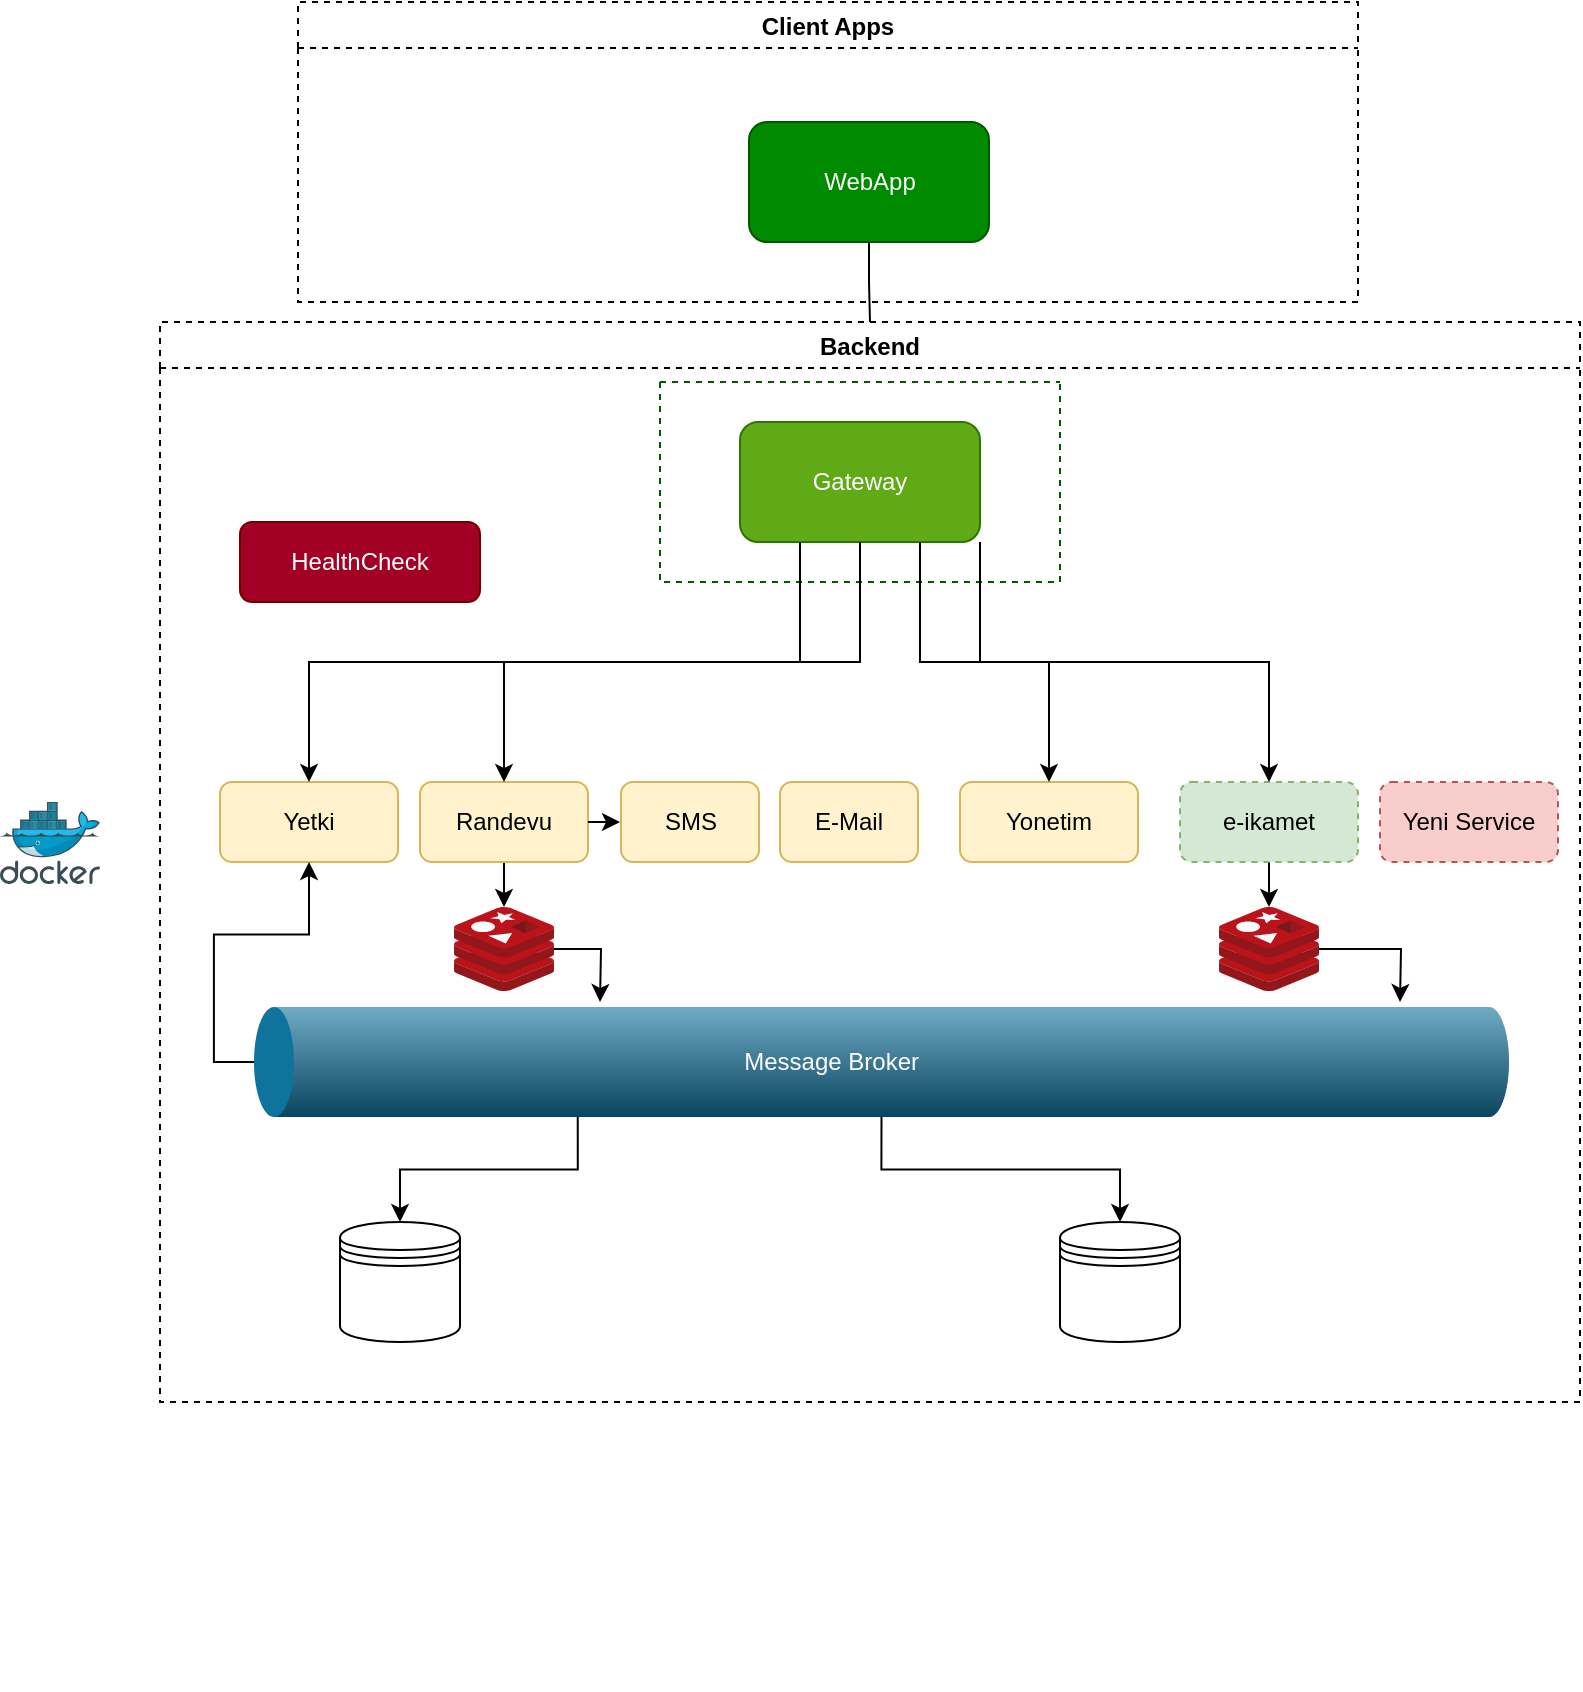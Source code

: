 <mxfile version="20.0.3" type="github">
  <diagram id="C5RBs43oDa-KdzZeNtuy" name="SystemArchitectureOverview">
    <mxGraphModel dx="1666" dy="801" grid="1" gridSize="10" guides="1" tooltips="1" connect="1" arrows="1" fold="1" page="1" pageScale="1" pageWidth="827" pageHeight="1169" math="0" shadow="0">
      <root>
        <mxCell id="WIyWlLk6GJQsqaUBKTNV-0" />
        <mxCell id="WIyWlLk6GJQsqaUBKTNV-1" parent="WIyWlLk6GJQsqaUBKTNV-0" />
        <mxCell id="95hwYFbzB6x-5QBpY-l6-3" value="Client Apps" style="swimlane;fontColor=#000000;dashed=1;" parent="WIyWlLk6GJQsqaUBKTNV-1" vertex="1">
          <mxGeometry x="159" y="90" width="530" height="150" as="geometry" />
        </mxCell>
        <mxCell id="95hwYFbzB6x-5QBpY-l6-4" value="WebApp" style="rounded=1;whiteSpace=wrap;html=1;fontColor=#ffffff;fillColor=#008a00;strokeColor=#005700;" parent="95hwYFbzB6x-5QBpY-l6-3" vertex="1">
          <mxGeometry x="225.5" y="60" width="120" height="60" as="geometry" />
        </mxCell>
        <mxCell id="95hwYFbzB6x-5QBpY-l6-6" value="Backend" style="swimlane;fontColor=#000000;dashed=1;" parent="WIyWlLk6GJQsqaUBKTNV-1" vertex="1">
          <mxGeometry x="90" y="250" width="710" height="540" as="geometry" />
        </mxCell>
        <mxCell id="95hwYFbzB6x-5QBpY-l6-2" value="" style="group" parent="95hwYFbzB6x-5QBpY-l6-6" vertex="1" connectable="0">
          <mxGeometry x="110" y="350" width="454" height="333.75" as="geometry" />
        </mxCell>
        <mxCell id="AQMfXW31-p9Wb2JwOPL6-5" style="edgeStyle=orthogonalEdgeStyle;rounded=0;orthogonalLoop=1;jettySize=auto;html=1;exitX=0;exitY=0;exitDx=0;exitDy=313.75;exitPerimeter=0;" parent="95hwYFbzB6x-5QBpY-l6-2" source="95hwYFbzB6x-5QBpY-l6-0" target="AQMfXW31-p9Wb2JwOPL6-4" edge="1">
          <mxGeometry relative="1" as="geometry" />
        </mxCell>
        <mxCell id="95hwYFbzB6x-5QBpY-l6-0" value="" style="verticalLabelPosition=bottom;verticalAlign=top;html=1;shape=mxgraph.infographic.cylinder;fillColor=#10739E;strokeColor=none;rotation=-90;" parent="95hwYFbzB6x-5QBpY-l6-2" vertex="1">
          <mxGeometry x="223.23" y="-293.75" width="55.03" height="627.5" as="geometry" />
        </mxCell>
        <mxCell id="95hwYFbzB6x-5QBpY-l6-1" value="Message Broker&amp;nbsp;" style="text;html=1;align=center;verticalAlign=middle;whiteSpace=wrap;rounded=0;fontColor=#FFFFFF;" parent="95hwYFbzB6x-5QBpY-l6-2" vertex="1">
          <mxGeometry x="137.576" y="5" width="178.848" height="30" as="geometry" />
        </mxCell>
        <mxCell id="AQMfXW31-p9Wb2JwOPL6-4" value="" style="shape=datastore;whiteSpace=wrap;html=1;fontColor=#000000;" parent="95hwYFbzB6x-5QBpY-l6-2" vertex="1">
          <mxGeometry x="340.0" y="100" width="60" height="60" as="geometry" />
        </mxCell>
        <mxCell id="95hwYFbzB6x-5QBpY-l6-58" value="" style="shape=datastore;whiteSpace=wrap;html=1;fontColor=#000000;" parent="95hwYFbzB6x-5QBpY-l6-2" vertex="1">
          <mxGeometry x="-20" y="100" width="60" height="60" as="geometry" />
        </mxCell>
        <mxCell id="95hwYFbzB6x-5QBpY-l6-59" style="edgeStyle=orthogonalEdgeStyle;rounded=0;orthogonalLoop=1;jettySize=auto;html=1;exitX=0;exitY=0;exitDx=0;exitDy=161.875;exitPerimeter=0;entryX=0.5;entryY=0;entryDx=0;entryDy=0;fontColor=#000000;" parent="95hwYFbzB6x-5QBpY-l6-2" source="95hwYFbzB6x-5QBpY-l6-0" target="95hwYFbzB6x-5QBpY-l6-58" edge="1">
          <mxGeometry relative="1" as="geometry" />
        </mxCell>
        <mxCell id="95hwYFbzB6x-5QBpY-l6-9" value="" style="swimlane;startSize=0;dashed=1;fontColor=#ffffff;fillColor=#008a00;strokeColor=#005700;" parent="95hwYFbzB6x-5QBpY-l6-6" vertex="1">
          <mxGeometry x="250" y="30" width="200" height="100" as="geometry" />
        </mxCell>
        <mxCell id="95hwYFbzB6x-5QBpY-l6-7" value="Gateway" style="rounded=1;whiteSpace=wrap;html=1;fontColor=#ffffff;fillColor=#60a917;strokeColor=#2D7600;" parent="95hwYFbzB6x-5QBpY-l6-9" vertex="1">
          <mxGeometry x="40" y="20" width="120" height="60" as="geometry" />
        </mxCell>
        <mxCell id="95hwYFbzB6x-5QBpY-l6-11" value="HealthCheck" style="rounded=1;whiteSpace=wrap;html=1;fontColor=#ffffff;fillColor=#a20025;strokeColor=#6F0000;" parent="95hwYFbzB6x-5QBpY-l6-6" vertex="1">
          <mxGeometry x="40" y="100" width="120" height="40" as="geometry" />
        </mxCell>
        <mxCell id="95hwYFbzB6x-5QBpY-l6-8" value="Yetki" style="rounded=1;whiteSpace=wrap;html=1;fillColor=#fff2cc;strokeColor=#d6b656;" parent="95hwYFbzB6x-5QBpY-l6-6" vertex="1">
          <mxGeometry x="30" y="230" width="89" height="40" as="geometry" />
        </mxCell>
        <mxCell id="95hwYFbzB6x-5QBpY-l6-56" style="edgeStyle=orthogonalEdgeStyle;rounded=0;orthogonalLoop=1;jettySize=auto;html=1;exitX=0.5;exitY=1;exitDx=0;exitDy=0;fontColor=#000000;" parent="95hwYFbzB6x-5QBpY-l6-6" source="95hwYFbzB6x-5QBpY-l6-20" target="95hwYFbzB6x-5QBpY-l6-50" edge="1">
          <mxGeometry relative="1" as="geometry" />
        </mxCell>
        <mxCell id="95hwYFbzB6x-5QBpY-l6-20" value="Randevu" style="rounded=1;whiteSpace=wrap;html=1;fillColor=#fff2cc;strokeColor=#d6b656;" parent="95hwYFbzB6x-5QBpY-l6-6" vertex="1">
          <mxGeometry x="130" y="230" width="84" height="40" as="geometry" />
        </mxCell>
        <mxCell id="95hwYFbzB6x-5QBpY-l6-21" value="SMS" style="rounded=1;whiteSpace=wrap;html=1;fillColor=#fff2cc;strokeColor=#d6b656;" parent="95hwYFbzB6x-5QBpY-l6-6" vertex="1">
          <mxGeometry x="230.5" y="230" width="69" height="40" as="geometry" />
        </mxCell>
        <mxCell id="95hwYFbzB6x-5QBpY-l6-32" value="E-Mail" style="rounded=1;whiteSpace=wrap;html=1;fillColor=#fff2cc;strokeColor=#d6b656;" parent="95hwYFbzB6x-5QBpY-l6-6" vertex="1">
          <mxGeometry x="310" y="230" width="69" height="40" as="geometry" />
        </mxCell>
        <mxCell id="95hwYFbzB6x-5QBpY-l6-33" value="Yonetim" style="rounded=1;whiteSpace=wrap;html=1;fillColor=#fff2cc;strokeColor=#d6b656;" parent="95hwYFbzB6x-5QBpY-l6-6" vertex="1">
          <mxGeometry x="400" y="230" width="89" height="40" as="geometry" />
        </mxCell>
        <mxCell id="AQMfXW31-p9Wb2JwOPL6-2" style="edgeStyle=orthogonalEdgeStyle;rounded=0;orthogonalLoop=1;jettySize=auto;html=1;exitX=0.5;exitY=1;exitDx=0;exitDy=0;" parent="95hwYFbzB6x-5QBpY-l6-6" source="95hwYFbzB6x-5QBpY-l6-34" target="AQMfXW31-p9Wb2JwOPL6-0" edge="1">
          <mxGeometry relative="1" as="geometry" />
        </mxCell>
        <mxCell id="95hwYFbzB6x-5QBpY-l6-34" value="e-ikamet" style="rounded=1;whiteSpace=wrap;html=1;fontColor=#000000;dashed=1;fillColor=#d5e8d4;strokeColor=#82b366;" parent="95hwYFbzB6x-5QBpY-l6-6" vertex="1">
          <mxGeometry x="510" y="230" width="89" height="40" as="geometry" />
        </mxCell>
        <mxCell id="95hwYFbzB6x-5QBpY-l6-48" value="Yeni Service" style="rounded=1;whiteSpace=wrap;html=1;dashed=1;fillColor=#f8cecc;strokeColor=#b85450;" parent="95hwYFbzB6x-5QBpY-l6-6" vertex="1">
          <mxGeometry x="610" y="230" width="89" height="40" as="geometry" />
        </mxCell>
        <mxCell id="95hwYFbzB6x-5QBpY-l6-50" value="" style="sketch=0;aspect=fixed;html=1;points=[];align=center;image;fontSize=12;image=img/lib/mscae/Cache_Redis_Product.svg;dashed=1;fontColor=#000000;" parent="95hwYFbzB6x-5QBpY-l6-6" vertex="1">
          <mxGeometry x="147" y="292.5" width="50" height="42" as="geometry" />
        </mxCell>
        <mxCell id="95hwYFbzB6x-5QBpY-l6-51" style="edgeStyle=orthogonalEdgeStyle;rounded=0;orthogonalLoop=1;jettySize=auto;html=1;exitX=0.25;exitY=1;exitDx=0;exitDy=0;entryX=0.5;entryY=0;entryDx=0;entryDy=0;fontColor=#000000;" parent="95hwYFbzB6x-5QBpY-l6-6" source="95hwYFbzB6x-5QBpY-l6-7" target="95hwYFbzB6x-5QBpY-l6-8" edge="1">
          <mxGeometry relative="1" as="geometry" />
        </mxCell>
        <mxCell id="95hwYFbzB6x-5QBpY-l6-53" style="edgeStyle=orthogonalEdgeStyle;rounded=0;orthogonalLoop=1;jettySize=auto;html=1;exitX=0.5;exitY=1;exitDx=0;exitDy=0;entryX=0.5;entryY=0;entryDx=0;entryDy=0;fontColor=#000000;" parent="95hwYFbzB6x-5QBpY-l6-6" source="95hwYFbzB6x-5QBpY-l6-7" target="95hwYFbzB6x-5QBpY-l6-20" edge="1">
          <mxGeometry relative="1" as="geometry" />
        </mxCell>
        <mxCell id="95hwYFbzB6x-5QBpY-l6-54" style="edgeStyle=orthogonalEdgeStyle;rounded=0;orthogonalLoop=1;jettySize=auto;html=1;exitX=0.75;exitY=1;exitDx=0;exitDy=0;entryX=0.5;entryY=0;entryDx=0;entryDy=0;fontColor=#000000;" parent="95hwYFbzB6x-5QBpY-l6-6" source="95hwYFbzB6x-5QBpY-l6-7" target="95hwYFbzB6x-5QBpY-l6-33" edge="1">
          <mxGeometry relative="1" as="geometry" />
        </mxCell>
        <mxCell id="95hwYFbzB6x-5QBpY-l6-55" style="edgeStyle=orthogonalEdgeStyle;rounded=0;orthogonalLoop=1;jettySize=auto;html=1;exitX=1;exitY=1;exitDx=0;exitDy=0;entryX=0.5;entryY=0;entryDx=0;entryDy=0;fontColor=#000000;" parent="95hwYFbzB6x-5QBpY-l6-6" source="95hwYFbzB6x-5QBpY-l6-7" target="95hwYFbzB6x-5QBpY-l6-34" edge="1">
          <mxGeometry relative="1" as="geometry" />
        </mxCell>
        <mxCell id="AQMfXW31-p9Wb2JwOPL6-0" value="" style="sketch=0;aspect=fixed;html=1;points=[];align=center;image;fontSize=12;image=img/lib/mscae/Cache_Redis_Product.svg;dashed=1;fontColor=#000000;" parent="95hwYFbzB6x-5QBpY-l6-6" vertex="1">
          <mxGeometry x="529.5" y="292.5" width="50" height="42" as="geometry" />
        </mxCell>
        <mxCell id="AQMfXW31-p9Wb2JwOPL6-46" style="edgeStyle=orthogonalEdgeStyle;rounded=0;orthogonalLoop=1;jettySize=auto;html=1;exitX=0.5;exitY=0;exitDx=0;exitDy=0;exitPerimeter=0;entryX=0.5;entryY=1;entryDx=0;entryDy=0;" parent="95hwYFbzB6x-5QBpY-l6-6" source="95hwYFbzB6x-5QBpY-l6-0" target="95hwYFbzB6x-5QBpY-l6-8" edge="1">
          <mxGeometry relative="1" as="geometry" />
        </mxCell>
        <mxCell id="95hwYFbzB6x-5QBpY-l6-52" style="edgeStyle=orthogonalEdgeStyle;rounded=0;orthogonalLoop=1;jettySize=auto;html=1;exitX=1;exitY=0.5;exitDx=0;exitDy=0;fontColor=#000000;" parent="WIyWlLk6GJQsqaUBKTNV-1" source="95hwYFbzB6x-5QBpY-l6-20" edge="1">
          <mxGeometry relative="1" as="geometry">
            <mxPoint x="320" y="500" as="targetPoint" />
          </mxGeometry>
        </mxCell>
        <mxCell id="95hwYFbzB6x-5QBpY-l6-57" style="edgeStyle=orthogonalEdgeStyle;rounded=0;orthogonalLoop=1;jettySize=auto;html=1;fontColor=#000000;" parent="WIyWlLk6GJQsqaUBKTNV-1" source="95hwYFbzB6x-5QBpY-l6-50" edge="1">
          <mxGeometry relative="1" as="geometry">
            <mxPoint x="310" y="590" as="targetPoint" />
          </mxGeometry>
        </mxCell>
        <mxCell id="95hwYFbzB6x-5QBpY-l6-60" style="edgeStyle=orthogonalEdgeStyle;rounded=0;orthogonalLoop=1;jettySize=auto;html=1;exitX=0.5;exitY=1;exitDx=0;exitDy=0;fontColor=#000000;endArrow=none;endFill=0;" parent="WIyWlLk6GJQsqaUBKTNV-1" source="95hwYFbzB6x-5QBpY-l6-4" target="95hwYFbzB6x-5QBpY-l6-6" edge="1">
          <mxGeometry relative="1" as="geometry" />
        </mxCell>
        <mxCell id="AQMfXW31-p9Wb2JwOPL6-3" style="edgeStyle=orthogonalEdgeStyle;rounded=0;orthogonalLoop=1;jettySize=auto;html=1;" parent="WIyWlLk6GJQsqaUBKTNV-1" source="AQMfXW31-p9Wb2JwOPL6-0" edge="1">
          <mxGeometry relative="1" as="geometry">
            <mxPoint x="710" y="590" as="targetPoint" />
          </mxGeometry>
        </mxCell>
        <mxCell id="95hwYFbzB6x-5QBpY-l6-61" value="" style="sketch=0;aspect=fixed;html=1;points=[];align=center;image;fontSize=12;image=img/lib/mscae/Docker.svg;fontColor=#000000;" parent="WIyWlLk6GJQsqaUBKTNV-1" vertex="1">
          <mxGeometry x="10" y="490" width="50" height="41" as="geometry" />
        </mxCell>
      </root>
    </mxGraphModel>
  </diagram>
</mxfile>
